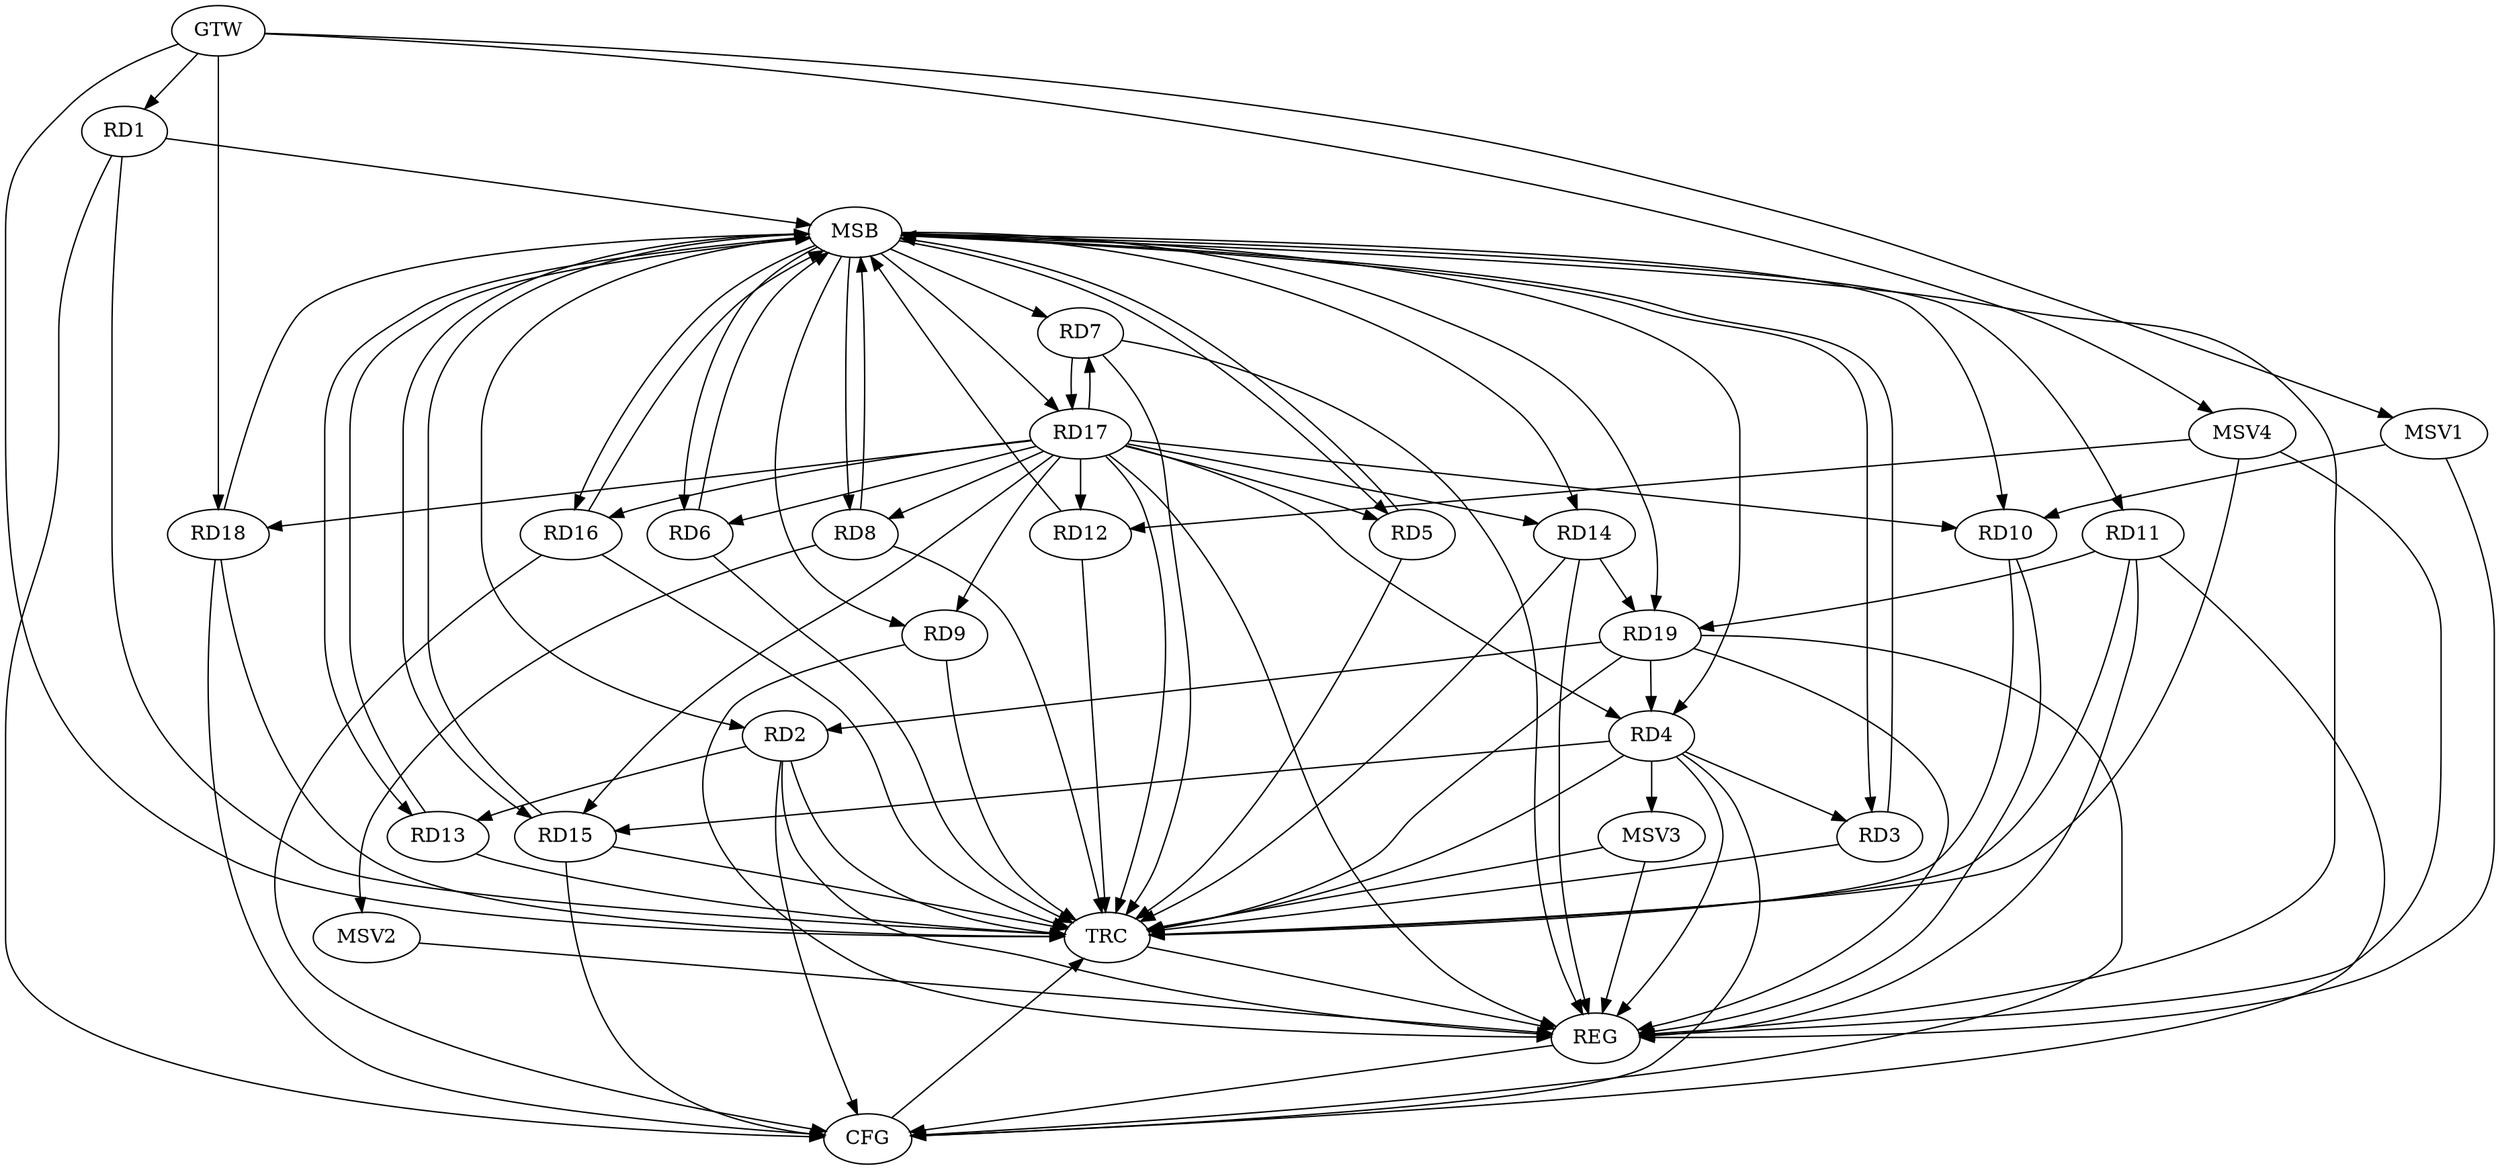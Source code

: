 strict digraph G {
  RD1 [ label="RD1" ];
  RD2 [ label="RD2" ];
  RD3 [ label="RD3" ];
  RD4 [ label="RD4" ];
  RD5 [ label="RD5" ];
  RD6 [ label="RD6" ];
  RD7 [ label="RD7" ];
  RD8 [ label="RD8" ];
  RD9 [ label="RD9" ];
  RD10 [ label="RD10" ];
  RD11 [ label="RD11" ];
  RD12 [ label="RD12" ];
  RD13 [ label="RD13" ];
  RD14 [ label="RD14" ];
  RD15 [ label="RD15" ];
  RD16 [ label="RD16" ];
  RD17 [ label="RD17" ];
  RD18 [ label="RD18" ];
  RD19 [ label="RD19" ];
  GTW [ label="GTW" ];
  REG [ label="REG" ];
  MSB [ label="MSB" ];
  CFG [ label="CFG" ];
  TRC [ label="TRC" ];
  MSV1 [ label="MSV1" ];
  MSV2 [ label="MSV2" ];
  MSV3 [ label="MSV3" ];
  MSV4 [ label="MSV4" ];
  RD2 -> RD13;
  RD19 -> RD2;
  RD4 -> RD3;
  RD4 -> RD15;
  RD17 -> RD4;
  RD19 -> RD4;
  RD7 -> RD17;
  RD17 -> RD7;
  RD17 -> RD8;
  RD17 -> RD10;
  RD11 -> RD19;
  RD14 -> RD19;
  GTW -> RD1;
  GTW -> RD18;
  RD2 -> REG;
  RD4 -> REG;
  RD7 -> REG;
  RD9 -> REG;
  RD10 -> REG;
  RD11 -> REG;
  RD14 -> REG;
  RD17 -> REG;
  RD19 -> REG;
  RD1 -> MSB;
  MSB -> RD14;
  MSB -> RD15;
  MSB -> REG;
  RD3 -> MSB;
  MSB -> RD6;
  MSB -> RD7;
  MSB -> RD10;
  MSB -> RD17;
  RD5 -> MSB;
  MSB -> RD2;
  MSB -> RD3;
  RD6 -> MSB;
  MSB -> RD5;
  RD8 -> MSB;
  MSB -> RD4;
  MSB -> RD11;
  RD12 -> MSB;
  MSB -> RD9;
  MSB -> RD13;
  RD13 -> MSB;
  MSB -> RD8;
  RD15 -> MSB;
  MSB -> RD16;
  RD16 -> MSB;
  RD18 -> MSB;
  MSB -> RD19;
  RD4 -> CFG;
  RD11 -> CFG;
  RD1 -> CFG;
  RD18 -> CFG;
  RD19 -> CFG;
  RD15 -> CFG;
  RD16 -> CFG;
  RD2 -> CFG;
  REG -> CFG;
  RD1 -> TRC;
  RD2 -> TRC;
  RD3 -> TRC;
  RD4 -> TRC;
  RD5 -> TRC;
  RD6 -> TRC;
  RD7 -> TRC;
  RD8 -> TRC;
  RD9 -> TRC;
  RD10 -> TRC;
  RD11 -> TRC;
  RD12 -> TRC;
  RD13 -> TRC;
  RD14 -> TRC;
  RD15 -> TRC;
  RD16 -> TRC;
  RD17 -> TRC;
  RD18 -> TRC;
  RD19 -> TRC;
  GTW -> TRC;
  CFG -> TRC;
  TRC -> REG;
  RD17 -> RD9;
  RD17 -> RD15;
  RD17 -> RD6;
  RD17 -> RD16;
  RD17 -> RD5;
  RD17 -> RD14;
  RD17 -> RD12;
  RD17 -> RD18;
  MSV1 -> RD10;
  GTW -> MSV1;
  MSV1 -> REG;
  RD8 -> MSV2;
  MSV2 -> REG;
  RD4 -> MSV3;
  MSV3 -> REG;
  MSV3 -> TRC;
  MSV4 -> RD12;
  GTW -> MSV4;
  MSV4 -> REG;
  MSV4 -> TRC;
}
